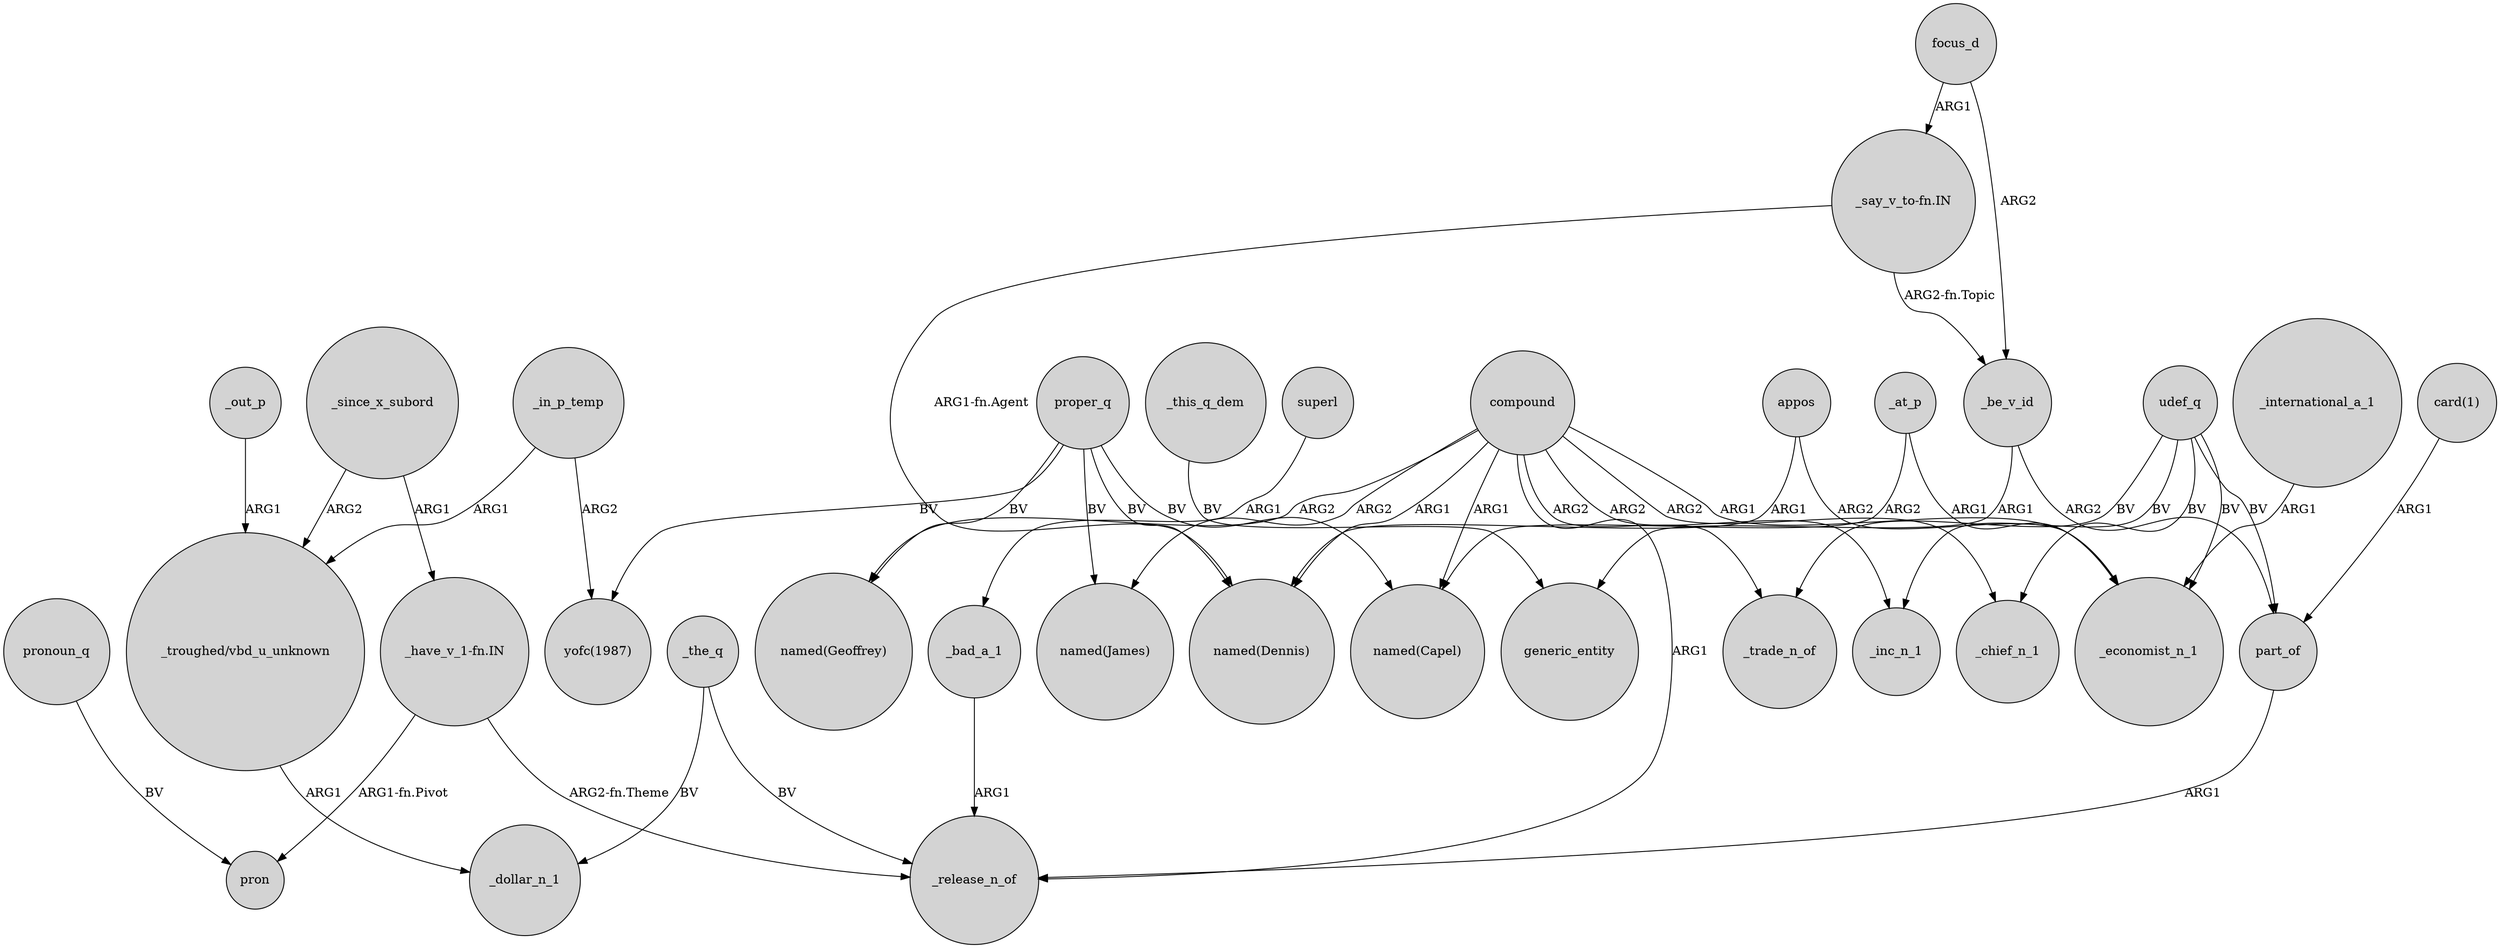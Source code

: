 digraph {
	node [shape=circle style=filled]
	focus_d -> _be_v_id [label=ARG2]
	"_have_v_1-fn.IN" -> _release_n_of [label="ARG2-fn.Theme"]
	_in_p_temp -> "yofc(1987)" [label=ARG2]
	udef_q -> _trade_n_of [label=BV]
	udef_q -> part_of [label=BV]
	udef_q -> _inc_n_1 [label=BV]
	"_troughed/vbd_u_unknown" -> _dollar_n_1 [label=ARG1]
	compound -> "named(Capel)" [label=ARG1]
	part_of -> _release_n_of [label=ARG1]
	_since_x_subord -> "_have_v_1-fn.IN" [label=ARG1]
	_since_x_subord -> "_troughed/vbd_u_unknown" [label=ARG2]
	appos -> _economist_n_1 [label=ARG2]
	_in_p_temp -> "_troughed/vbd_u_unknown" [label=ARG1]
	compound -> "named(James)" [label=ARG2]
	_the_q -> _dollar_n_1 [label=BV]
	proper_q -> "named(Geoffrey)" [label=BV]
	_be_v_id -> generic_entity [label=ARG1]
	udef_q -> _economist_n_1 [label=BV]
	"_have_v_1-fn.IN" -> pron [label="ARG1-fn.Pivot"]
	_at_p -> "named(Capel)" [label=ARG2]
	compound -> "named(Dennis)" [label=ARG1]
	superl -> _bad_a_1 [label=ARG1]
	compound -> _chief_n_1 [label=ARG2]
	"_say_v_to-fn.IN" -> _be_v_id [label="ARG2-fn.Topic"]
	_bad_a_1 -> _release_n_of [label=ARG1]
	compound -> _economist_n_1 [label=ARG1]
	_the_q -> _release_n_of [label=BV]
	_out_p -> "_troughed/vbd_u_unknown" [label=ARG1]
	compound -> "named(Geoffrey)" [label=ARG2]
	pronoun_q -> pron [label=BV]
	_international_a_1 -> _economist_n_1 [label=ARG1]
	_this_q_dem -> generic_entity [label=BV]
	udef_q -> _chief_n_1 [label=BV]
	compound -> _trade_n_of [label=ARG2]
	proper_q -> "named(James)" [label=BV]
	_at_p -> _economist_n_1 [label=ARG1]
	proper_q -> "yofc(1987)" [label=BV]
	"_say_v_to-fn.IN" -> "named(Dennis)" [label="ARG1-fn.Agent"]
	"card(1)" -> part_of [label=ARG1]
	compound -> _release_n_of [label=ARG1]
	proper_q -> "named(Capel)" [label=BV]
	_be_v_id -> part_of [label=ARG2]
	compound -> _inc_n_1 [label=ARG2]
	proper_q -> "named(Dennis)" [label=BV]
	appos -> "named(Dennis)" [label=ARG1]
	focus_d -> "_say_v_to-fn.IN" [label=ARG1]
}
